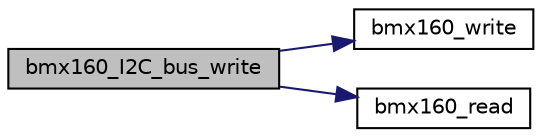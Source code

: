 digraph "bmx160_I2C_bus_write"
{
  edge [fontname="Helvetica",fontsize="10",labelfontname="Helvetica",labelfontsize="10"];
  node [fontname="Helvetica",fontsize="10",shape=record];
  rankdir="LR";
  Node1 [label="bmx160_I2C_bus_write",height=0.2,width=0.4,color="black", fillcolor="grey75", style="filled", fontcolor="black"];
  Node1 -> Node2 [color="midnightblue",fontsize="10",style="solid",fontname="Helvetica"];
  Node2 [label="bmx160_write",height=0.2,width=0.4,color="black", fillcolor="white", style="filled",URL="$group___b_m_x160.html#gae7be93f63edc7f69dd40264fa013d61b"];
  Node1 -> Node3 [color="midnightblue",fontsize="10",style="solid",fontname="Helvetica"];
  Node3 [label="bmx160_read",height=0.2,width=0.4,color="black", fillcolor="white", style="filled",URL="$group___b_m_x160.html#ga7bf955a507181f89471d728bd2762956"];
}
